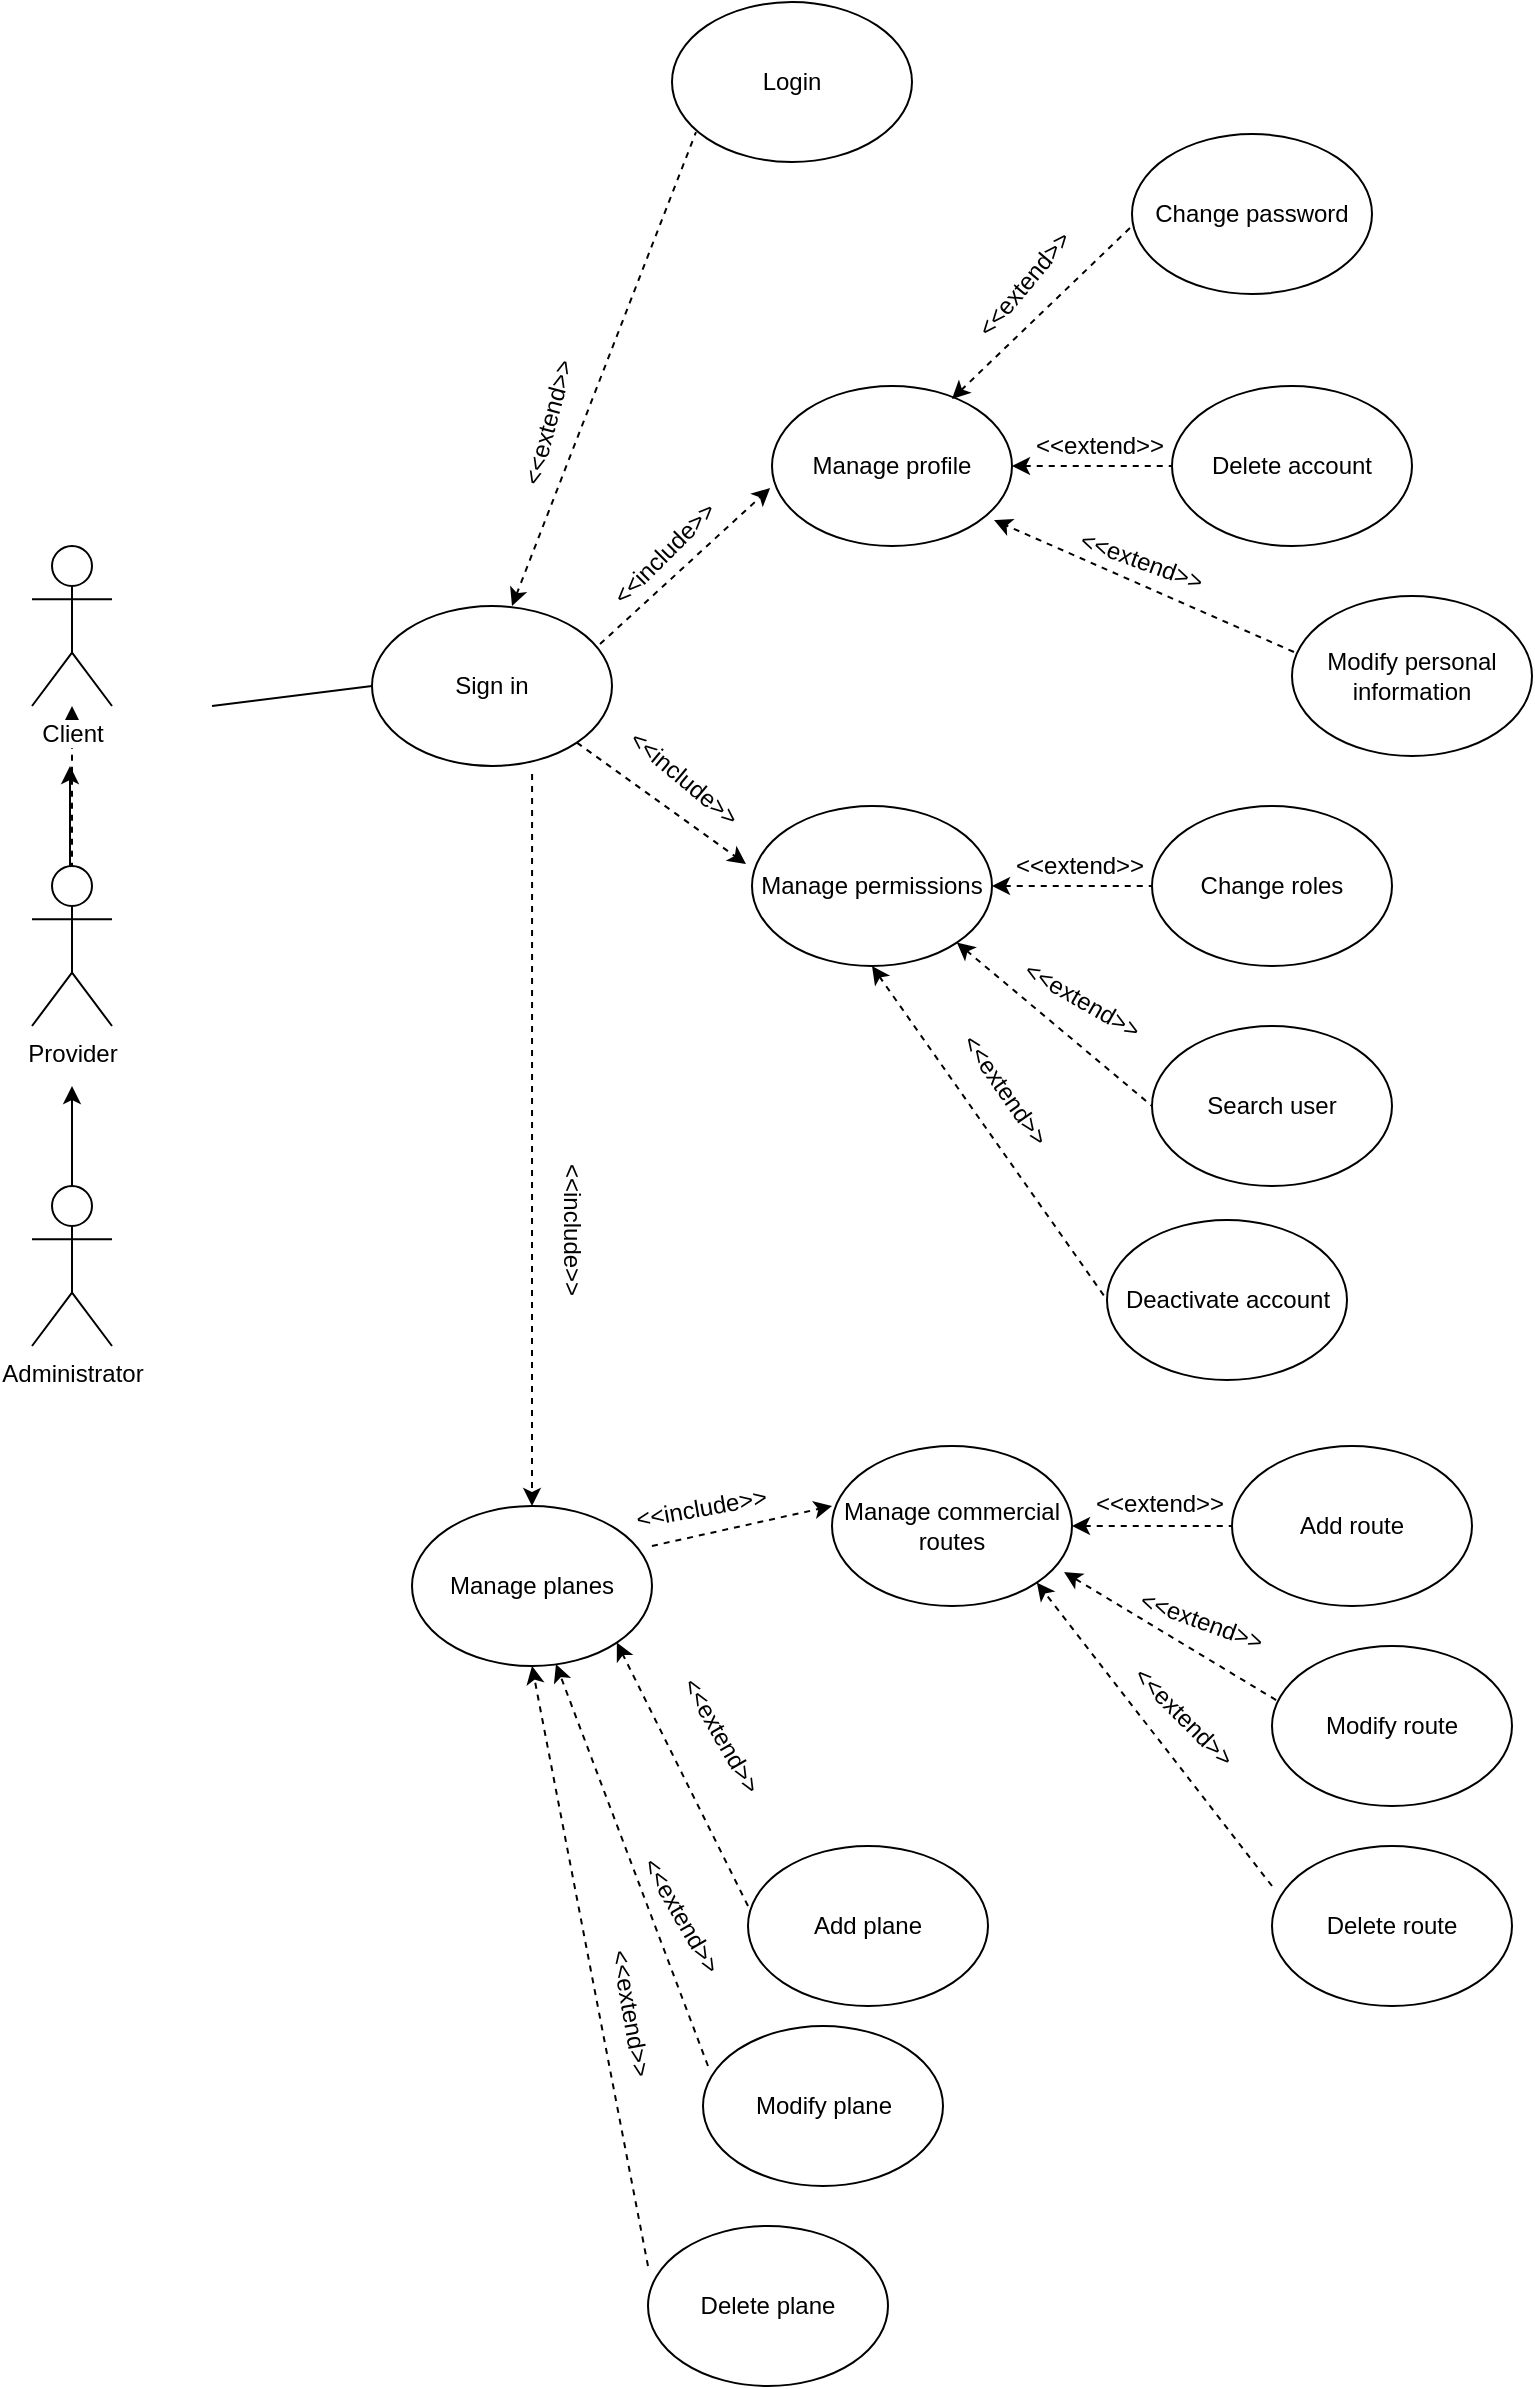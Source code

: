 <mxfile version="11.2.4" type="github" pages="1"><diagram id="G5BfJJ3UBU5xkfkffjsj" name="Use cases"><mxGraphModel dx="828" dy="453" grid="1" gridSize="10" guides="1" tooltips="1" connect="1" arrows="1" fold="1" page="1" pageScale="1" pageWidth="850" pageHeight="1100" math="0" shadow="0"><root><mxCell id="0"/><mxCell id="1" parent="0"/><mxCell id="rUBryGCzpxsMdL4ArZMd-21" value="" style="edgeStyle=orthogonalEdgeStyle;rounded=0;orthogonalLoop=1;jettySize=auto;html=1;dashed=1;startArrow=classic;startFill=1;endArrow=none;endFill=0;" edge="1" parent="1" source="rUBryGCzpxsMdL4ArZMd-1"><mxGeometry relative="1" as="geometry"><mxPoint x="100" y="550" as="targetPoint"/></mxGeometry></mxCell><mxCell id="rUBryGCzpxsMdL4ArZMd-1" value="Client" style="shape=umlActor;verticalLabelPosition=bottom;labelBackgroundColor=#ffffff;verticalAlign=top;html=1;outlineConnect=0;" vertex="1" parent="1"><mxGeometry x="80" y="390" width="40" height="80" as="geometry"/></mxCell><mxCell id="rUBryGCzpxsMdL4ArZMd-3" value="Provider" style="shape=umlActor;verticalLabelPosition=bottom;labelBackgroundColor=#ffffff;verticalAlign=top;html=1;outlineConnect=0;" vertex="1" parent="1"><mxGeometry x="80" y="550" width="40" height="80" as="geometry"/></mxCell><mxCell id="rUBryGCzpxsMdL4ArZMd-7" value="Administrator" style="shape=umlActor;verticalLabelPosition=bottom;labelBackgroundColor=#ffffff;verticalAlign=top;html=1;outlineConnect=0;" vertex="1" parent="1"><mxGeometry x="80" y="710" width="40" height="80" as="geometry"/></mxCell><mxCell id="rUBryGCzpxsMdL4ArZMd-2" value="" style="endArrow=none;html=1;entryX=0;entryY=0.5;entryDx=0;entryDy=0;" edge="1" parent="1" target="rUBryGCzpxsMdL4ArZMd-12"><mxGeometry width="50" height="50" relative="1" as="geometry"><mxPoint x="170" y="470" as="sourcePoint"/><mxPoint x="240" y="140" as="targetPoint"/></mxGeometry></mxCell><mxCell id="rUBryGCzpxsMdL4ArZMd-10" value="" style="endArrow=classic;html=1;exitX=0.5;exitY=0;exitDx=0;exitDy=0;exitPerimeter=0;" edge="1" parent="1" source="rUBryGCzpxsMdL4ArZMd-7"><mxGeometry width="50" height="50" relative="1" as="geometry"><mxPoint x="98" y="710" as="sourcePoint"/><mxPoint x="100" y="660" as="targetPoint"/></mxGeometry></mxCell><mxCell id="rUBryGCzpxsMdL4ArZMd-11" value="" style="endArrow=classic;html=1;exitX=0.5;exitY=0;exitDx=0;exitDy=0;exitPerimeter=0;" edge="1" parent="1"><mxGeometry width="50" height="50" relative="1" as="geometry"><mxPoint x="99" y="550" as="sourcePoint"/><mxPoint x="99" y="500" as="targetPoint"/></mxGeometry></mxCell><mxCell id="rUBryGCzpxsMdL4ArZMd-12" value="Sign in" style="ellipse;whiteSpace=wrap;html=1;" vertex="1" parent="1"><mxGeometry x="250" y="420" width="120" height="80" as="geometry"/></mxCell><mxCell id="rUBryGCzpxsMdL4ArZMd-31" value="" style="edgeStyle=orthogonalEdgeStyle;rounded=0;orthogonalLoop=1;jettySize=auto;html=1;dashed=1;startArrow=classic;startFill=1;endArrow=none;endFill=0;" edge="1" parent="1" source="rUBryGCzpxsMdL4ArZMd-26" target="rUBryGCzpxsMdL4ArZMd-30"><mxGeometry relative="1" as="geometry"/></mxCell><mxCell id="rUBryGCzpxsMdL4ArZMd-26" value="Manage permissions" style="ellipse;whiteSpace=wrap;html=1;" vertex="1" parent="1"><mxGeometry x="440" y="520" width="120" height="80" as="geometry"/></mxCell><mxCell id="rUBryGCzpxsMdL4ArZMd-30" value="Change roles" style="ellipse;whiteSpace=wrap;html=1;" vertex="1" parent="1"><mxGeometry x="640" y="520" width="120" height="80" as="geometry"/></mxCell><mxCell id="rUBryGCzpxsMdL4ArZMd-39" value="" style="edgeStyle=orthogonalEdgeStyle;rounded=0;orthogonalLoop=1;jettySize=auto;html=1;dashed=1;startArrow=classic;startFill=1;endArrow=none;endFill=0;" edge="1" parent="1" source="rUBryGCzpxsMdL4ArZMd-16" target="rUBryGCzpxsMdL4ArZMd-38"><mxGeometry relative="1" as="geometry"/></mxCell><mxCell id="rUBryGCzpxsMdL4ArZMd-16" value="Manage profile" style="ellipse;whiteSpace=wrap;html=1;" vertex="1" parent="1"><mxGeometry x="450" y="310" width="120" height="80" as="geometry"/></mxCell><mxCell id="rUBryGCzpxsMdL4ArZMd-38" value="Delete account" style="ellipse;whiteSpace=wrap;html=1;" vertex="1" parent="1"><mxGeometry x="650" y="310" width="120" height="80" as="geometry"/></mxCell><mxCell id="rUBryGCzpxsMdL4ArZMd-13" value="" style="endArrow=none;html=1;dashed=1;startArrow=classic;startFill=1;endFill=0;entryX=0.1;entryY=0.813;entryDx=0;entryDy=0;entryPerimeter=0;" edge="1" parent="1" target="rUBryGCzpxsMdL4ArZMd-15"><mxGeometry width="50" height="50" relative="1" as="geometry"><mxPoint x="320" y="420" as="sourcePoint"/><mxPoint x="400" y="170" as="targetPoint"/></mxGeometry></mxCell><mxCell id="rUBryGCzpxsMdL4ArZMd-14" value="&amp;lt;&amp;lt;extend&amp;gt;&amp;gt;" style="text;html=1;resizable=0;points=[];autosize=1;align=left;verticalAlign=top;spacingTop=-4;rotation=-75;" vertex="1" parent="1"><mxGeometry x="300" y="312" width="80" height="20" as="geometry"/></mxCell><mxCell id="rUBryGCzpxsMdL4ArZMd-15" value="Login" style="ellipse;whiteSpace=wrap;html=1;" vertex="1" parent="1"><mxGeometry x="400" y="118" width="120" height="80" as="geometry"/></mxCell><mxCell id="rUBryGCzpxsMdL4ArZMd-18" value="" style="endArrow=classic;html=1;dashed=1;entryX=-0.008;entryY=0.638;entryDx=0;entryDy=0;entryPerimeter=0;exitX=0.95;exitY=0.238;exitDx=0;exitDy=0;exitPerimeter=0;" edge="1" parent="1" source="rUBryGCzpxsMdL4ArZMd-12" target="rUBryGCzpxsMdL4ArZMd-16"><mxGeometry width="50" height="50" relative="1" as="geometry"><mxPoint x="370" y="430" as="sourcePoint"/><mxPoint x="410" y="395" as="targetPoint"/></mxGeometry></mxCell><mxCell id="rUBryGCzpxsMdL4ArZMd-19" value="&amp;lt;&amp;lt;include&amp;gt;&amp;gt;" style="text;html=1;resizable=0;points=[];autosize=1;align=left;verticalAlign=top;spacingTop=-4;rotation=-45;" vertex="1" parent="1"><mxGeometry x="360" y="380" width="80" height="20" as="geometry"/></mxCell><mxCell id="rUBryGCzpxsMdL4ArZMd-22" value="" style="endArrow=none;html=1;dashed=1;startArrow=classic;startFill=1;endFill=0;" edge="1" parent="1"><mxGeometry width="50" height="50" relative="1" as="geometry"><mxPoint x="540" y="316.5" as="sourcePoint"/><mxPoint x="630" y="230" as="targetPoint"/></mxGeometry></mxCell><mxCell id="rUBryGCzpxsMdL4ArZMd-23" value="&amp;lt;&amp;lt;extend&amp;gt;&amp;gt;" style="text;html=1;resizable=0;points=[];autosize=1;align=left;verticalAlign=top;spacingTop=-4;rotation=-50;" vertex="1" parent="1"><mxGeometry x="540" y="244" width="80" height="20" as="geometry"/></mxCell><mxCell id="rUBryGCzpxsMdL4ArZMd-24" value="Change password" style="ellipse;whiteSpace=wrap;html=1;" vertex="1" parent="1"><mxGeometry x="630" y="184" width="120" height="80" as="geometry"/></mxCell><mxCell id="rUBryGCzpxsMdL4ArZMd-29" value="&amp;lt;&amp;lt;include&amp;gt;&amp;gt;" style="text;html=1;resizable=0;points=[];autosize=1;align=left;verticalAlign=top;spacingTop=-4;rotation=40;" vertex="1" parent="1"><mxGeometry x="370" y="500" width="80" height="20" as="geometry"/></mxCell><mxCell id="rUBryGCzpxsMdL4ArZMd-32" value="&amp;lt;&amp;lt;extend&amp;gt;&amp;gt;" style="text;html=1;resizable=0;points=[];autosize=1;align=left;verticalAlign=top;spacingTop=-4;rotation=0;" vertex="1" parent="1"><mxGeometry x="570" y="540" width="80" height="20" as="geometry"/></mxCell><mxCell id="rUBryGCzpxsMdL4ArZMd-33" value="" style="endArrow=none;html=1;dashed=1;startArrow=classic;startFill=1;endFill=0;entryX=0;entryY=0.5;entryDx=0;entryDy=0;exitX=1;exitY=1;exitDx=0;exitDy=0;" edge="1" parent="1" source="rUBryGCzpxsMdL4ArZMd-26" target="rUBryGCzpxsMdL4ArZMd-37"><mxGeometry width="50" height="50" relative="1" as="geometry"><mxPoint x="550" y="718" as="sourcePoint"/><mxPoint x="640" y="658" as="targetPoint"/></mxGeometry></mxCell><mxCell id="rUBryGCzpxsMdL4ArZMd-36" value="&amp;lt;&amp;lt;extend&amp;gt;&amp;gt;" style="text;html=1;resizable=0;points=[];autosize=1;align=left;verticalAlign=top;spacingTop=-4;rotation=30;" vertex="1" parent="1"><mxGeometry x="570" y="610" width="80" height="20" as="geometry"/></mxCell><mxCell id="rUBryGCzpxsMdL4ArZMd-37" value="Search user" style="ellipse;whiteSpace=wrap;html=1;" vertex="1" parent="1"><mxGeometry x="640" y="630" width="120" height="80" as="geometry"/></mxCell><mxCell id="rUBryGCzpxsMdL4ArZMd-40" value="&amp;lt;&amp;lt;extend&amp;gt;&amp;gt;" style="text;html=1;resizable=0;points=[];autosize=1;align=left;verticalAlign=top;spacingTop=-4;rotation=0;" vertex="1" parent="1"><mxGeometry x="580" y="330" width="80" height="20" as="geometry"/></mxCell><mxCell id="rUBryGCzpxsMdL4ArZMd-41" value="" style="endArrow=classic;html=1;dashed=1;entryX=-0.025;entryY=0.363;entryDx=0;entryDy=0;entryPerimeter=0;exitX=1;exitY=1;exitDx=0;exitDy=0;" edge="1" parent="1" source="rUBryGCzpxsMdL4ArZMd-12" target="rUBryGCzpxsMdL4ArZMd-26"><mxGeometry width="50" height="50" relative="1" as="geometry"><mxPoint x="360" y="490" as="sourcePoint"/><mxPoint x="410" y="440" as="targetPoint"/></mxGeometry></mxCell><mxCell id="rUBryGCzpxsMdL4ArZMd-42" value="Modify personal information" style="ellipse;whiteSpace=wrap;html=1;" vertex="1" parent="1"><mxGeometry x="710" y="415" width="120" height="80" as="geometry"/></mxCell><mxCell id="rUBryGCzpxsMdL4ArZMd-45" value="" style="endArrow=classic;html=1;dashed=1;entryX=0.925;entryY=0.838;entryDx=0;entryDy=0;entryPerimeter=0;exitX=0.008;exitY=0.35;exitDx=0;exitDy=0;exitPerimeter=0;" edge="1" parent="1" source="rUBryGCzpxsMdL4ArZMd-42" target="rUBryGCzpxsMdL4ArZMd-16"><mxGeometry width="50" height="50" relative="1" as="geometry"><mxPoint x="650" y="460" as="sourcePoint"/><mxPoint x="700" y="410" as="targetPoint"/></mxGeometry></mxCell><mxCell id="rUBryGCzpxsMdL4ArZMd-46" value="&amp;lt;&amp;lt;extend&amp;gt;&amp;gt;" style="text;html=1;resizable=0;points=[];autosize=1;align=left;verticalAlign=top;spacingTop=-4;rotation=20;" vertex="1" parent="1"><mxGeometry x="600" y="390" width="80" height="20" as="geometry"/></mxCell><mxCell id="rUBryGCzpxsMdL4ArZMd-47" value="Deactivate account" style="ellipse;whiteSpace=wrap;html=1;" vertex="1" parent="1"><mxGeometry x="617.5" y="727" width="120" height="80" as="geometry"/></mxCell><mxCell id="rUBryGCzpxsMdL4ArZMd-49" value="&amp;lt;&amp;lt;extend&amp;gt;&amp;gt;" style="text;html=1;resizable=0;points=[];autosize=1;align=left;verticalAlign=top;spacingTop=-4;rotation=55;" vertex="1" parent="1"><mxGeometry x="530" y="657" width="80" height="20" as="geometry"/></mxCell><mxCell id="rUBryGCzpxsMdL4ArZMd-50" value="" style="endArrow=none;html=1;dashed=1;startArrow=classic;startFill=1;endFill=0;entryX=0;entryY=0.5;entryDx=0;entryDy=0;exitX=0.5;exitY=1;exitDx=0;exitDy=0;" edge="1" parent="1" source="rUBryGCzpxsMdL4ArZMd-26" target="rUBryGCzpxsMdL4ArZMd-47"><mxGeometry width="50" height="50" relative="1" as="geometry"><mxPoint x="422.5" y="590.04" as="sourcePoint"/><mxPoint x="496.5" y="717" as="targetPoint"/></mxGeometry></mxCell><mxCell id="rUBryGCzpxsMdL4ArZMd-51" value="" style="endArrow=classic;html=1;dashed=1;exitX=0.667;exitY=1.05;exitDx=0;exitDy=0;exitPerimeter=0;" edge="1" parent="1" source="rUBryGCzpxsMdL4ArZMd-12"><mxGeometry width="50" height="50" relative="1" as="geometry"><mxPoint x="320" y="550" as="sourcePoint"/><mxPoint x="330" y="870" as="targetPoint"/></mxGeometry></mxCell><mxCell id="rUBryGCzpxsMdL4ArZMd-52" value="Manage planes" style="ellipse;whiteSpace=wrap;html=1;" vertex="1" parent="1"><mxGeometry x="270" y="870" width="120" height="80" as="geometry"/></mxCell><mxCell id="rUBryGCzpxsMdL4ArZMd-53" value="&amp;lt;&amp;lt;include&amp;gt;&amp;gt;" style="text;html=1;resizable=0;points=[];autosize=1;align=left;verticalAlign=top;spacingTop=-4;rotation=90;" vertex="1" parent="1"><mxGeometry x="310" y="727" width="80" height="20" as="geometry"/></mxCell><mxCell id="rUBryGCzpxsMdL4ArZMd-55" value="" style="endArrow=classic;html=1;dashed=1;exitX=0.087;exitY=1.224;exitDx=0;exitDy=0;exitPerimeter=0;" edge="1" parent="1" source="rUBryGCzpxsMdL4ArZMd-56"><mxGeometry width="50" height="50" relative="1" as="geometry"><mxPoint x="380" y="895" as="sourcePoint"/><mxPoint x="480" y="870" as="targetPoint"/></mxGeometry></mxCell><mxCell id="rUBryGCzpxsMdL4ArZMd-56" value="&amp;lt;&amp;lt;include&amp;gt;&amp;gt;" style="text;html=1;resizable=0;points=[];autosize=1;align=left;verticalAlign=top;spacingTop=-4;rotation=-10;" vertex="1" parent="1"><mxGeometry x="380" y="860" width="80" height="20" as="geometry"/></mxCell><mxCell id="rUBryGCzpxsMdL4ArZMd-68" value="" style="edgeStyle=orthogonalEdgeStyle;rounded=0;orthogonalLoop=1;jettySize=auto;html=1;dashed=1;startArrow=classic;startFill=1;endArrow=none;endFill=0;" edge="1" parent="1" source="rUBryGCzpxsMdL4ArZMd-57" target="rUBryGCzpxsMdL4ArZMd-67"><mxGeometry relative="1" as="geometry"/></mxCell><mxCell id="rUBryGCzpxsMdL4ArZMd-57" value="Manage commercial routes" style="ellipse;whiteSpace=wrap;html=1;" vertex="1" parent="1"><mxGeometry x="480" y="840" width="120" height="80" as="geometry"/></mxCell><mxCell id="rUBryGCzpxsMdL4ArZMd-67" value="Add route" style="ellipse;whiteSpace=wrap;html=1;" vertex="1" parent="1"><mxGeometry x="680" y="840" width="120" height="80" as="geometry"/></mxCell><mxCell id="rUBryGCzpxsMdL4ArZMd-58" value="" style="endArrow=classic;html=1;dashed=1;entryX=1;entryY=1;entryDx=0;entryDy=0;" edge="1" parent="1" target="rUBryGCzpxsMdL4ArZMd-52"><mxGeometry width="50" height="50" relative="1" as="geometry"><mxPoint x="438" y="1070" as="sourcePoint"/><mxPoint x="305" y="1043.04" as="targetPoint"/></mxGeometry></mxCell><mxCell id="rUBryGCzpxsMdL4ArZMd-59" value="&amp;lt;&amp;lt;extend&amp;gt;&amp;gt;" style="text;html=1;resizable=0;points=[];autosize=1;align=left;verticalAlign=top;spacingTop=-4;rotation=60;" vertex="1" parent="1"><mxGeometry x="388" y="980" width="80" height="20" as="geometry"/></mxCell><mxCell id="rUBryGCzpxsMdL4ArZMd-60" value="Add plane" style="ellipse;whiteSpace=wrap;html=1;" vertex="1" parent="1"><mxGeometry x="438" y="1040" width="120" height="80" as="geometry"/></mxCell><mxCell id="rUBryGCzpxsMdL4ArZMd-61" value="" style="endArrow=classic;html=1;dashed=1;entryX=0.6;entryY=0.988;entryDx=0;entryDy=0;entryPerimeter=0;" edge="1" parent="1" target="rUBryGCzpxsMdL4ArZMd-52"><mxGeometry width="50" height="50" relative="1" as="geometry"><mxPoint x="418" y="1150" as="sourcePoint"/><mxPoint x="290.426" y="1048.284" as="targetPoint"/></mxGeometry></mxCell><mxCell id="rUBryGCzpxsMdL4ArZMd-62" value="Modify plane" style="ellipse;whiteSpace=wrap;html=1;" vertex="1" parent="1"><mxGeometry x="415.5" y="1130" width="120" height="80" as="geometry"/></mxCell><mxCell id="rUBryGCzpxsMdL4ArZMd-63" value="&amp;lt;&amp;lt;extend&amp;gt;&amp;gt;" style="text;html=1;resizable=0;points=[];autosize=1;align=left;verticalAlign=top;spacingTop=-4;rotation=60;" vertex="1" parent="1"><mxGeometry x="368" y="1070" width="80" height="20" as="geometry"/></mxCell><mxCell id="rUBryGCzpxsMdL4ArZMd-64" value="" style="endArrow=classic;html=1;dashed=1;entryX=0.5;entryY=1;entryDx=0;entryDy=0;" edge="1" parent="1" target="rUBryGCzpxsMdL4ArZMd-52"><mxGeometry width="50" height="50" relative="1" as="geometry"><mxPoint x="388" y="1250" as="sourcePoint"/><mxPoint x="269.96" y="1060" as="targetPoint"/></mxGeometry></mxCell><mxCell id="rUBryGCzpxsMdL4ArZMd-65" value="Delete plane" style="ellipse;whiteSpace=wrap;html=1;" vertex="1" parent="1"><mxGeometry x="388" y="1230" width="120" height="80" as="geometry"/></mxCell><mxCell id="rUBryGCzpxsMdL4ArZMd-66" value="&amp;lt;&amp;lt;extend&amp;gt;&amp;gt;" style="text;html=1;resizable=0;points=[];autosize=1;align=left;verticalAlign=top;spacingTop=-4;rotation=80;" vertex="1" parent="1"><mxGeometry x="340" y="1120" width="80" height="20" as="geometry"/></mxCell><mxCell id="rUBryGCzpxsMdL4ArZMd-69" value="&amp;lt;&amp;lt;extend&amp;gt;&amp;gt;" style="text;html=1;resizable=0;points=[];autosize=1;align=left;verticalAlign=top;spacingTop=-4;rotation=0;" vertex="1" parent="1"><mxGeometry x="610" y="858.5" width="80" height="20" as="geometry"/></mxCell><mxCell id="rUBryGCzpxsMdL4ArZMd-70" value="Modify route" style="ellipse;whiteSpace=wrap;html=1;" vertex="1" parent="1"><mxGeometry x="700" y="940" width="120" height="80" as="geometry"/></mxCell><mxCell id="rUBryGCzpxsMdL4ArZMd-71" value="Delete route" style="ellipse;whiteSpace=wrap;html=1;" vertex="1" parent="1"><mxGeometry x="700" y="1040" width="120" height="80" as="geometry"/></mxCell><mxCell id="rUBryGCzpxsMdL4ArZMd-72" value="" style="endArrow=classic;html=1;dashed=1;entryX=0.967;entryY=0.788;entryDx=0;entryDy=0;entryPerimeter=0;exitX=0.017;exitY=0.338;exitDx=0;exitDy=0;exitPerimeter=0;" edge="1" parent="1" source="rUBryGCzpxsMdL4ArZMd-70" target="rUBryGCzpxsMdL4ArZMd-57"><mxGeometry width="50" height="50" relative="1" as="geometry"><mxPoint x="615" y="1005" as="sourcePoint"/><mxPoint x="665" y="955" as="targetPoint"/></mxGeometry></mxCell><mxCell id="rUBryGCzpxsMdL4ArZMd-73" value="" style="endArrow=classic;html=1;dashed=1;entryX=1;entryY=1;entryDx=0;entryDy=0;" edge="1" parent="1" target="rUBryGCzpxsMdL4ArZMd-57"><mxGeometry width="50" height="50" relative="1" as="geometry"><mxPoint x="700" y="1060" as="sourcePoint"/><mxPoint x="690" y="990" as="targetPoint"/></mxGeometry></mxCell><mxCell id="rUBryGCzpxsMdL4ArZMd-74" value="&amp;lt;&amp;lt;extend&amp;gt;&amp;gt;" style="text;html=1;resizable=0;points=[];autosize=1;align=left;verticalAlign=top;spacingTop=-4;rotation=20;" vertex="1" parent="1"><mxGeometry x="630" y="920" width="80" height="20" as="geometry"/></mxCell><mxCell id="rUBryGCzpxsMdL4ArZMd-75" value="&amp;lt;&amp;lt;extend&amp;gt;&amp;gt;" style="text;html=1;resizable=0;points=[];autosize=1;align=left;verticalAlign=top;spacingTop=-4;rotation=45;" vertex="1" parent="1"><mxGeometry x="620" y="970" width="80" height="20" as="geometry"/></mxCell></root></mxGraphModel></diagram></mxfile>